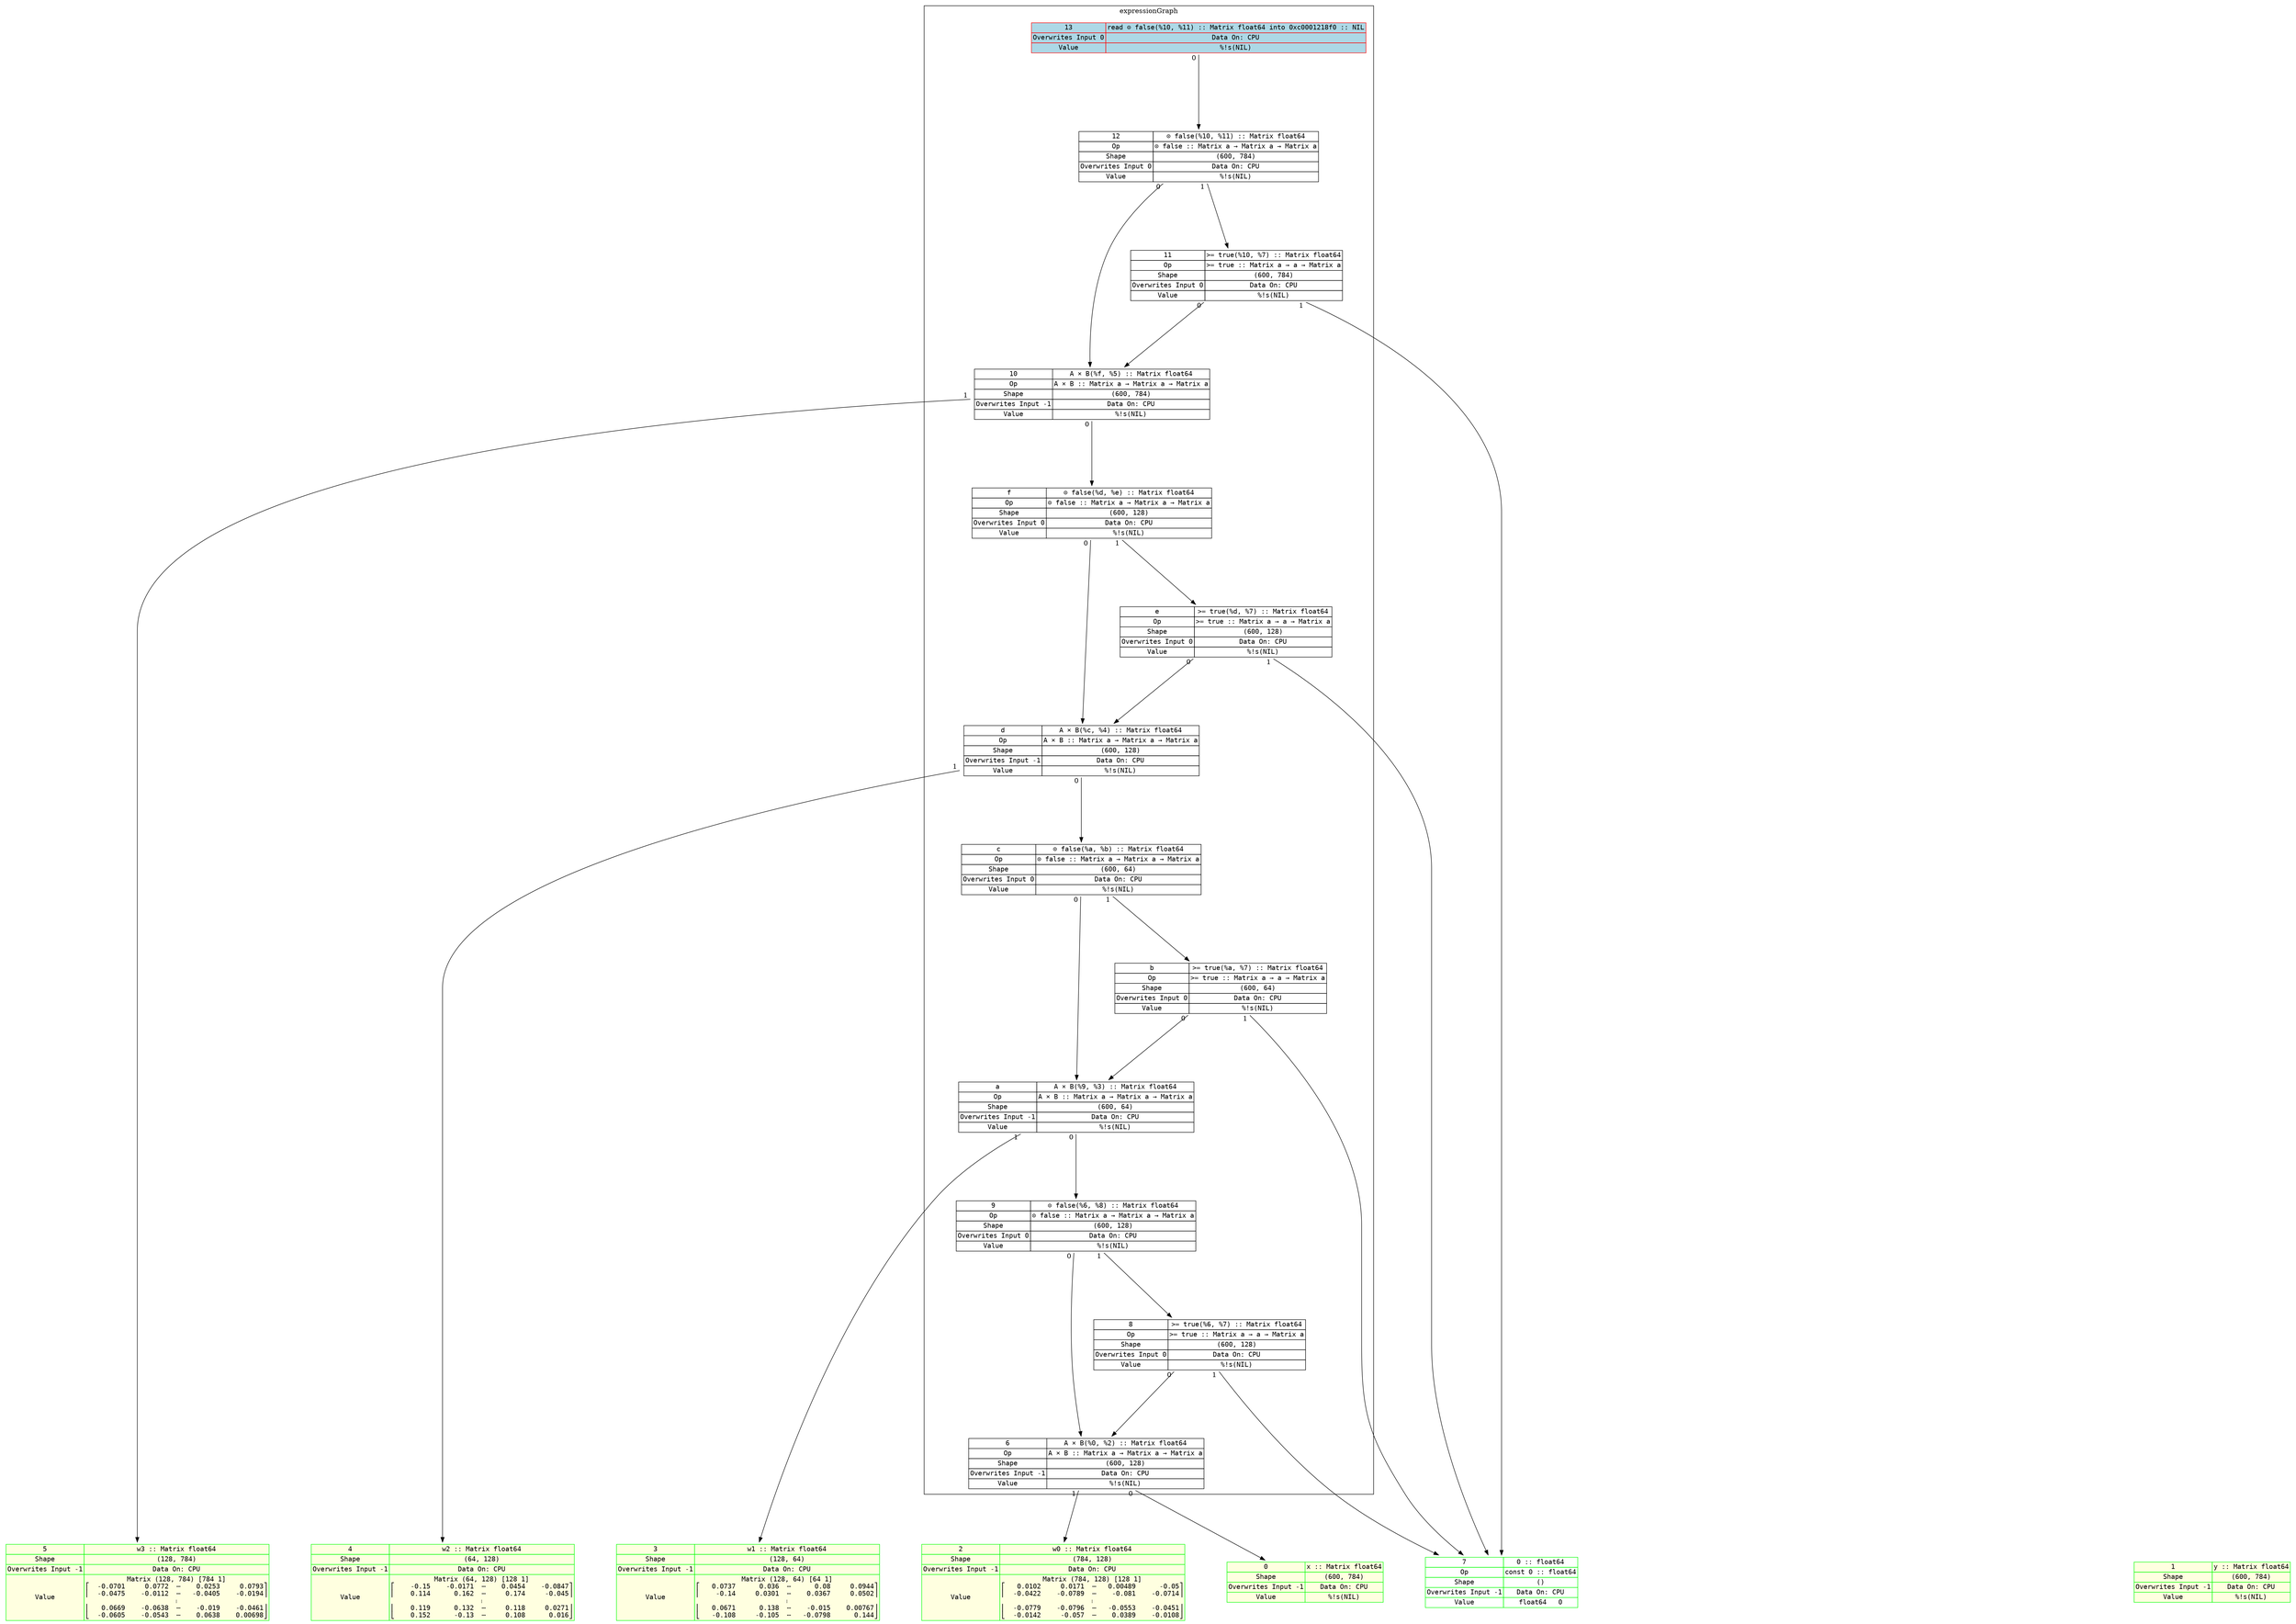 digraph fullGraph {
	nodesep=1;
	rankdir=TB;
	ranksep="1.5 equally";
	Node_0xc000159260:Node_0xc000159260:anchor->Node_0xc000158000:Node_0xc000158000:anchor[ labelfloat=false, taillabel=" 0 " ];
	Node_0xc000159260:Node_0xc000159260:anchor->Node_0xc000158ee0:Node_0xc000158ee0:anchor[ labelfloat=false, taillabel=" 1 " ];
	Node_0xc000159340:Node_0xc000159340:anchor->Node_0xc000159260:Node_0xc000159260:anchor[ labelfloat=false, taillabel=" 0 " ];
	Node_0xc000159340:Node_0xc000159340:anchor->Node_0xc000159420:Node_0xc000159420:anchor[ labelfloat=false, taillabel=" 1 " ];
	Node_0xc0001595e0:Node_0xc0001595e0:anchor->Node_0xc000159260:Node_0xc000159260:anchor[ labelfloat=false, taillabel=" 0 " ];
	Node_0xc0001595e0:Node_0xc0001595e0:anchor->Node_0xc000159340:Node_0xc000159340:anchor[ labelfloat=false, taillabel=" 1 " ];
	Node_0xc0001596c0:Node_0xc0001596c0:anchor->Node_0xc0001595e0:Node_0xc0001595e0:anchor[ labelfloat=false, taillabel=" 0 " ];
	Node_0xc0001596c0:Node_0xc0001596c0:anchor->Node_0xc000158fc0:Node_0xc000158fc0:anchor[ labelfloat=false, taillabel=" 1 " ];
	Node_0xc0001597a0:Node_0xc0001597a0:anchor->Node_0xc0001596c0:Node_0xc0001596c0:anchor[ labelfloat=false, taillabel=" 0 " ];
	Node_0xc0001597a0:Node_0xc0001597a0:anchor->Node_0xc000159420:Node_0xc000159420:anchor[ labelfloat=false, taillabel=" 1 " ];
	Node_0xc000159880:Node_0xc000159880:anchor->Node_0xc0001596c0:Node_0xc0001596c0:anchor[ labelfloat=false, taillabel=" 0 " ];
	Node_0xc000159880:Node_0xc000159880:anchor->Node_0xc0001597a0:Node_0xc0001597a0:anchor[ labelfloat=false, taillabel=" 1 " ];
	Node_0xc000159960:Node_0xc000159960:anchor->Node_0xc000159880:Node_0xc000159880:anchor[ labelfloat=false, taillabel=" 0 " ];
	Node_0xc000159960:Node_0xc000159960:anchor->Node_0xc0001590a0:Node_0xc0001590a0:anchor[ labelfloat=false, taillabel=" 1 " ];
	Node_0xc000159a40:Node_0xc000159a40:anchor->Node_0xc000159960:Node_0xc000159960:anchor[ labelfloat=false, taillabel=" 0 " ];
	Node_0xc000159a40:Node_0xc000159a40:anchor->Node_0xc000159420:Node_0xc000159420:anchor[ labelfloat=false, taillabel=" 1 " ];
	Node_0xc000159b20:Node_0xc000159b20:anchor->Node_0xc000159960:Node_0xc000159960:anchor[ labelfloat=false, taillabel=" 0 " ];
	Node_0xc000159b20:Node_0xc000159b20:anchor->Node_0xc000159a40:Node_0xc000159a40:anchor[ labelfloat=false, taillabel=" 1 " ];
	Node_0xc000159c00:Node_0xc000159c00:anchor->Node_0xc000159b20:Node_0xc000159b20:anchor[ labelfloat=false, taillabel=" 0 " ];
	Node_0xc000159c00:Node_0xc000159c00:anchor->Node_0xc000159180:Node_0xc000159180:anchor[ labelfloat=false, taillabel=" 1 " ];
	Node_0xc000159ce0:Node_0xc000159ce0:anchor->Node_0xc000159c00:Node_0xc000159c00:anchor[ labelfloat=false, taillabel=" 0 " ];
	Node_0xc000159ce0:Node_0xc000159ce0:anchor->Node_0xc000159420:Node_0xc000159420:anchor[ labelfloat=false, taillabel=" 1 " ];
	Node_0xc000159dc0:Node_0xc000159dc0:anchor->Node_0xc000159c00:Node_0xc000159c00:anchor[ labelfloat=false, taillabel=" 0 " ];
	Node_0xc000159dc0:Node_0xc000159dc0:anchor->Node_0xc000159ce0:Node_0xc000159ce0:anchor[ labelfloat=false, taillabel=" 1 " ];
	Node_0xc000159ea0:Node_0xc000159ea0:anchor->Node_0xc000159dc0:Node_0xc000159dc0:anchor[ labelfloat=false, taillabel=" 0 " ];
	outsideRoot->insideInputs[ constraint=false, style=invis, weight=999 ];
	outsideConsts->insideConsts[ constraint=false, style=invis, weight=999 ];
	outsideRoot->outsideConsts[ constraint=false, style=invis, weight=999 ];
	insideInputs->insideConsts[ constraint=false, style=invis, weight=999 ];
	outsideExprG->insideExprG[ constraint=false, style=invis, weight=999 ];
	outsideConsts->outsideExprG[ constraint=false, style=invis, weight=999 ];
	insideConsts->insideExprG[ constraint=false, style=invis, weight=999 ];
	subgraph cluster_expressionGraph {
	label=expressionGraph;
	Node_0xc000159260 [ fontname=monospace, label=<
<TABLE BORDER="0" CELLBORDER="1" CELLSPACING="0" PORT="anchor" >

<TR><TD>6</TD><TD>A × B(%0, %2) :: Matrix float64</TD></TR>
<TR><TD>Op</TD><TD>A × B :: Matrix a → Matrix a → Matrix a</TD></TR>
<TR><TD>Shape</TD><TD>(600, 128)</TD></TR>
<TR><TD>Overwrites Input -1</TD><TD>Data On: CPU</TD></TR>

<TR><TD>Value</TD><TD>%!s(NIL)</TD></TR>


</TABLE>
>, shape=none ];
	Node_0xc000159340 [ fontname=monospace, label=<
<TABLE BORDER="0" CELLBORDER="1" CELLSPACING="0" PORT="anchor" >

<TR><TD>8</TD><TD>&gt;= true(%6, %7) :: Matrix float64</TD></TR>
<TR><TD>Op</TD><TD>&gt;= true :: Matrix a → a → Matrix a</TD></TR>
<TR><TD>Shape</TD><TD>(600, 128)</TD></TR>
<TR><TD>Overwrites Input 0</TD><TD>Data On: CPU</TD></TR>

<TR><TD>Value</TD><TD>%!s(NIL)</TD></TR>


</TABLE>
>, shape=none ];
	Node_0xc0001595e0 [ fontname=monospace, label=<
<TABLE BORDER="0" CELLBORDER="1" CELLSPACING="0" PORT="anchor" >

<TR><TD>9</TD><TD>⊙ false(%6, %8) :: Matrix float64</TD></TR>
<TR><TD>Op</TD><TD>⊙ false :: Matrix a → Matrix a → Matrix a</TD></TR>
<TR><TD>Shape</TD><TD>(600, 128)</TD></TR>
<TR><TD>Overwrites Input 0</TD><TD>Data On: CPU</TD></TR>

<TR><TD>Value</TD><TD>%!s(NIL)</TD></TR>


</TABLE>
>, shape=none ];
	Node_0xc0001596c0 [ fontname=monospace, label=<
<TABLE BORDER="0" CELLBORDER="1" CELLSPACING="0" PORT="anchor" >

<TR><TD>a</TD><TD>A × B(%9, %3) :: Matrix float64</TD></TR>
<TR><TD>Op</TD><TD>A × B :: Matrix a → Matrix a → Matrix a</TD></TR>
<TR><TD>Shape</TD><TD>(600, 64)</TD></TR>
<TR><TD>Overwrites Input -1</TD><TD>Data On: CPU</TD></TR>

<TR><TD>Value</TD><TD>%!s(NIL)</TD></TR>


</TABLE>
>, shape=none ];
	Node_0xc0001597a0 [ fontname=monospace, label=<
<TABLE BORDER="0" CELLBORDER="1" CELLSPACING="0" PORT="anchor" >

<TR><TD>b</TD><TD>&gt;= true(%a, %7) :: Matrix float64</TD></TR>
<TR><TD>Op</TD><TD>&gt;= true :: Matrix a → a → Matrix a</TD></TR>
<TR><TD>Shape</TD><TD>(600, 64)</TD></TR>
<TR><TD>Overwrites Input 0</TD><TD>Data On: CPU</TD></TR>

<TR><TD>Value</TD><TD>%!s(NIL)</TD></TR>


</TABLE>
>, shape=none ];
	Node_0xc000159880 [ fontname=monospace, label=<
<TABLE BORDER="0" CELLBORDER="1" CELLSPACING="0" PORT="anchor" >

<TR><TD>c</TD><TD>⊙ false(%a, %b) :: Matrix float64</TD></TR>
<TR><TD>Op</TD><TD>⊙ false :: Matrix a → Matrix a → Matrix a</TD></TR>
<TR><TD>Shape</TD><TD>(600, 64)</TD></TR>
<TR><TD>Overwrites Input 0</TD><TD>Data On: CPU</TD></TR>

<TR><TD>Value</TD><TD>%!s(NIL)</TD></TR>


</TABLE>
>, shape=none ];
	Node_0xc000159960 [ fontname=monospace, label=<
<TABLE BORDER="0" CELLBORDER="1" CELLSPACING="0" PORT="anchor" >

<TR><TD>d</TD><TD>A × B(%c, %4) :: Matrix float64</TD></TR>
<TR><TD>Op</TD><TD>A × B :: Matrix a → Matrix a → Matrix a</TD></TR>
<TR><TD>Shape</TD><TD>(600, 128)</TD></TR>
<TR><TD>Overwrites Input -1</TD><TD>Data On: CPU</TD></TR>

<TR><TD>Value</TD><TD>%!s(NIL)</TD></TR>


</TABLE>
>, shape=none ];
	Node_0xc000159a40 [ fontname=monospace, label=<
<TABLE BORDER="0" CELLBORDER="1" CELLSPACING="0" PORT="anchor" >

<TR><TD>e</TD><TD>&gt;= true(%d, %7) :: Matrix float64</TD></TR>
<TR><TD>Op</TD><TD>&gt;= true :: Matrix a → a → Matrix a</TD></TR>
<TR><TD>Shape</TD><TD>(600, 128)</TD></TR>
<TR><TD>Overwrites Input 0</TD><TD>Data On: CPU</TD></TR>

<TR><TD>Value</TD><TD>%!s(NIL)</TD></TR>


</TABLE>
>, shape=none ];
	Node_0xc000159b20 [ fontname=monospace, label=<
<TABLE BORDER="0" CELLBORDER="1" CELLSPACING="0" PORT="anchor" >

<TR><TD>f</TD><TD>⊙ false(%d, %e) :: Matrix float64</TD></TR>
<TR><TD>Op</TD><TD>⊙ false :: Matrix a → Matrix a → Matrix a</TD></TR>
<TR><TD>Shape</TD><TD>(600, 128)</TD></TR>
<TR><TD>Overwrites Input 0</TD><TD>Data On: CPU</TD></TR>

<TR><TD>Value</TD><TD>%!s(NIL)</TD></TR>


</TABLE>
>, shape=none ];
	Node_0xc000159c00 [ fontname=monospace, label=<
<TABLE BORDER="0" CELLBORDER="1" CELLSPACING="0" PORT="anchor" >

<TR><TD>10</TD><TD>A × B(%f, %5) :: Matrix float64</TD></TR>
<TR><TD>Op</TD><TD>A × B :: Matrix a → Matrix a → Matrix a</TD></TR>
<TR><TD>Shape</TD><TD>(600, 784)</TD></TR>
<TR><TD>Overwrites Input -1</TD><TD>Data On: CPU</TD></TR>

<TR><TD>Value</TD><TD>%!s(NIL)</TD></TR>


</TABLE>
>, shape=none ];
	Node_0xc000159ce0 [ fontname=monospace, label=<
<TABLE BORDER="0" CELLBORDER="1" CELLSPACING="0" PORT="anchor" >

<TR><TD>11</TD><TD>&gt;= true(%10, %7) :: Matrix float64</TD></TR>
<TR><TD>Op</TD><TD>&gt;= true :: Matrix a → a → Matrix a</TD></TR>
<TR><TD>Shape</TD><TD>(600, 784)</TD></TR>
<TR><TD>Overwrites Input 0</TD><TD>Data On: CPU</TD></TR>

<TR><TD>Value</TD><TD>%!s(NIL)</TD></TR>


</TABLE>
>, shape=none ];
	Node_0xc000159dc0 [ fontname=monospace, label=<
<TABLE BORDER="0" CELLBORDER="1" CELLSPACING="0" PORT="anchor" >

<TR><TD>12</TD><TD>⊙ false(%10, %11) :: Matrix float64</TD></TR>
<TR><TD>Op</TD><TD>⊙ false :: Matrix a → Matrix a → Matrix a</TD></TR>
<TR><TD>Shape</TD><TD>(600, 784)</TD></TR>
<TR><TD>Overwrites Input 0</TD><TD>Data On: CPU</TD></TR>

<TR><TD>Value</TD><TD>%!s(NIL)</TD></TR>


</TABLE>
>, shape=none ];
	Node_0xc000159ea0 [ fontname=monospace, label=<
<TABLE BORDER="0" CELLBORDER="1" CELLSPACING="0" PORT="anchor"  COLOR="#FF0000;"  BGCOLOR="lightblue">

<TR><TD>13</TD><TD>read ⊙ false(%10, %11) :: Matrix float64 into 0xc0001218f0 :: NIL</TD></TR>


<TR><TD>Overwrites Input 0</TD><TD>Data On: CPU</TD></TR>

<TR><TD>Value</TD><TD>%!s(NIL)</TD></TR>


</TABLE>
>, shape=none ];
	insideExprG [ style=invis ];

}
;
	subgraph inputConsts {
	rank=max;
	subgraph cluster_constants {
	label=constants;
	Node_0xc000159420 [ fontname=monospace, label=<
<TABLE BORDER="0" CELLBORDER="1" CELLSPACING="0" PORT="anchor"  COLOR="#00FF00;">

<TR><TD>7</TD><TD>0 :: float64</TD></TR>
<TR><TD>Op</TD><TD>const 0 :: float64</TD></TR>
<TR><TD>Shape</TD><TD>()</TD></TR>
<TR><TD>Overwrites Input -1</TD><TD>Data On: CPU</TD></TR>

<TR><TD>Value</TD><TD>float64   0</TD></TR>


</TABLE>
>, shape=none ];
	insideConsts [ style=invis ];

}
;
	subgraph cluster_inputs {
	label=inputs;
	Node_0xc000158000 [ fontname=monospace, label=<
<TABLE BORDER="0" CELLBORDER="1" CELLSPACING="0" PORT="anchor"  COLOR="#00FF00;" BGCOLOR="lightyellow">

<TR><TD>0</TD><TD>x :: Matrix float64</TD></TR>

<TR><TD>Shape</TD><TD>(600, 784)</TD></TR>
<TR><TD>Overwrites Input -1</TD><TD>Data On: CPU</TD></TR>

<TR><TD>Value</TD><TD>%!s(NIL)</TD></TR>


</TABLE>
>, shape=none ];
	Node_0xc0001580e0 [ fontname=monospace, label=<
<TABLE BORDER="0" CELLBORDER="1" CELLSPACING="0" PORT="anchor"  COLOR="#00FF00;" BGCOLOR="lightyellow">

<TR><TD>1</TD><TD>y :: Matrix float64</TD></TR>

<TR><TD>Shape</TD><TD>(600, 784)</TD></TR>
<TR><TD>Overwrites Input -1</TD><TD>Data On: CPU</TD></TR>

<TR><TD>Value</TD><TD>%!s(NIL)</TD></TR>


</TABLE>
>, shape=none ];
	Node_0xc000158ee0 [ fontname=monospace, label=<
<TABLE BORDER="0" CELLBORDER="1" CELLSPACING="0" PORT="anchor"  COLOR="#00FF00;" BGCOLOR="lightyellow">

<TR><TD>2</TD><TD>w0 :: Matrix float64</TD></TR>

<TR><TD>Shape</TD><TD>(784, 128)</TD></TR>
<TR><TD>Overwrites Input -1</TD><TD>Data On: CPU</TD></TR>

<TR><TD>Value</TD><TD>Matrix (784, 128) [128 1]<BR />⎡   0.0102     0.0171  ⋯   0.00489      -0.05⎤<BR />⎢  -0.0422    -0.0789  ⋯    -0.081    -0.0714⎥<BR />  ⋮  <BR />⎢  -0.0779    -0.0796  ⋯   -0.0553    -0.0451⎥<BR />⎣  -0.0142     -0.057  ⋯    0.0389    -0.0108⎦<BR /></TD></TR>


</TABLE>
>, shape=none ];
	Node_0xc000158fc0 [ fontname=monospace, label=<
<TABLE BORDER="0" CELLBORDER="1" CELLSPACING="0" PORT="anchor"  COLOR="#00FF00;" BGCOLOR="lightyellow">

<TR><TD>3</TD><TD>w1 :: Matrix float64</TD></TR>

<TR><TD>Shape</TD><TD>(128, 64)</TD></TR>
<TR><TD>Overwrites Input -1</TD><TD>Data On: CPU</TD></TR>

<TR><TD>Value</TD><TD>Matrix (128, 64) [64 1]<BR />⎡   0.0737      0.036  ⋯      0.08     0.0944⎤<BR />⎢    -0.14     0.0301  ⋯    0.0367     0.0502⎥<BR />  ⋮  <BR />⎢   0.0671      0.138  ⋯    -0.015    0.00767⎥<BR />⎣   -0.108     -0.105  ⋯   -0.0798      0.144⎦<BR /></TD></TR>


</TABLE>
>, shape=none ];
	Node_0xc0001590a0 [ fontname=monospace, label=<
<TABLE BORDER="0" CELLBORDER="1" CELLSPACING="0" PORT="anchor"  COLOR="#00FF00;" BGCOLOR="lightyellow">

<TR><TD>4</TD><TD>w2 :: Matrix float64</TD></TR>

<TR><TD>Shape</TD><TD>(64, 128)</TD></TR>
<TR><TD>Overwrites Input -1</TD><TD>Data On: CPU</TD></TR>

<TR><TD>Value</TD><TD>Matrix (64, 128) [128 1]<BR />⎡    -0.15    -0.0171  ⋯    0.0454    -0.0847⎤<BR />⎢    0.114      0.162  ⋯     0.174     -0.045⎥<BR />  ⋮  <BR />⎢    0.119      0.132  ⋯     0.118     0.0271⎥<BR />⎣    0.152      -0.13  ⋯     0.108      0.016⎦<BR /></TD></TR>


</TABLE>
>, shape=none ];
	Node_0xc000159180 [ fontname=monospace, label=<
<TABLE BORDER="0" CELLBORDER="1" CELLSPACING="0" PORT="anchor"  COLOR="#00FF00;" BGCOLOR="lightyellow">

<TR><TD>5</TD><TD>w3 :: Matrix float64</TD></TR>

<TR><TD>Shape</TD><TD>(128, 784)</TD></TR>
<TR><TD>Overwrites Input -1</TD><TD>Data On: CPU</TD></TR>

<TR><TD>Value</TD><TD>Matrix (128, 784) [784 1]<BR />⎡  -0.0701     0.0772  ⋯    0.0253     0.0793⎤<BR />⎢  -0.0475    -0.0112  ⋯   -0.0405    -0.0194⎥<BR />  ⋮  <BR />⎢   0.0669    -0.0638  ⋯    -0.019    -0.0461⎥<BR />⎣  -0.0605    -0.0543  ⋯    0.0638    0.00698⎦<BR /></TD></TR>


</TABLE>
>, shape=none ];
	insideInputs [ style=invis ];

}
;

}
;
	subgraph outsides {
	outsideConsts [ style=invis ];
	outsideExprG [ style=invis ];
	outsideRoot [ style=invis ];

}
;

}
